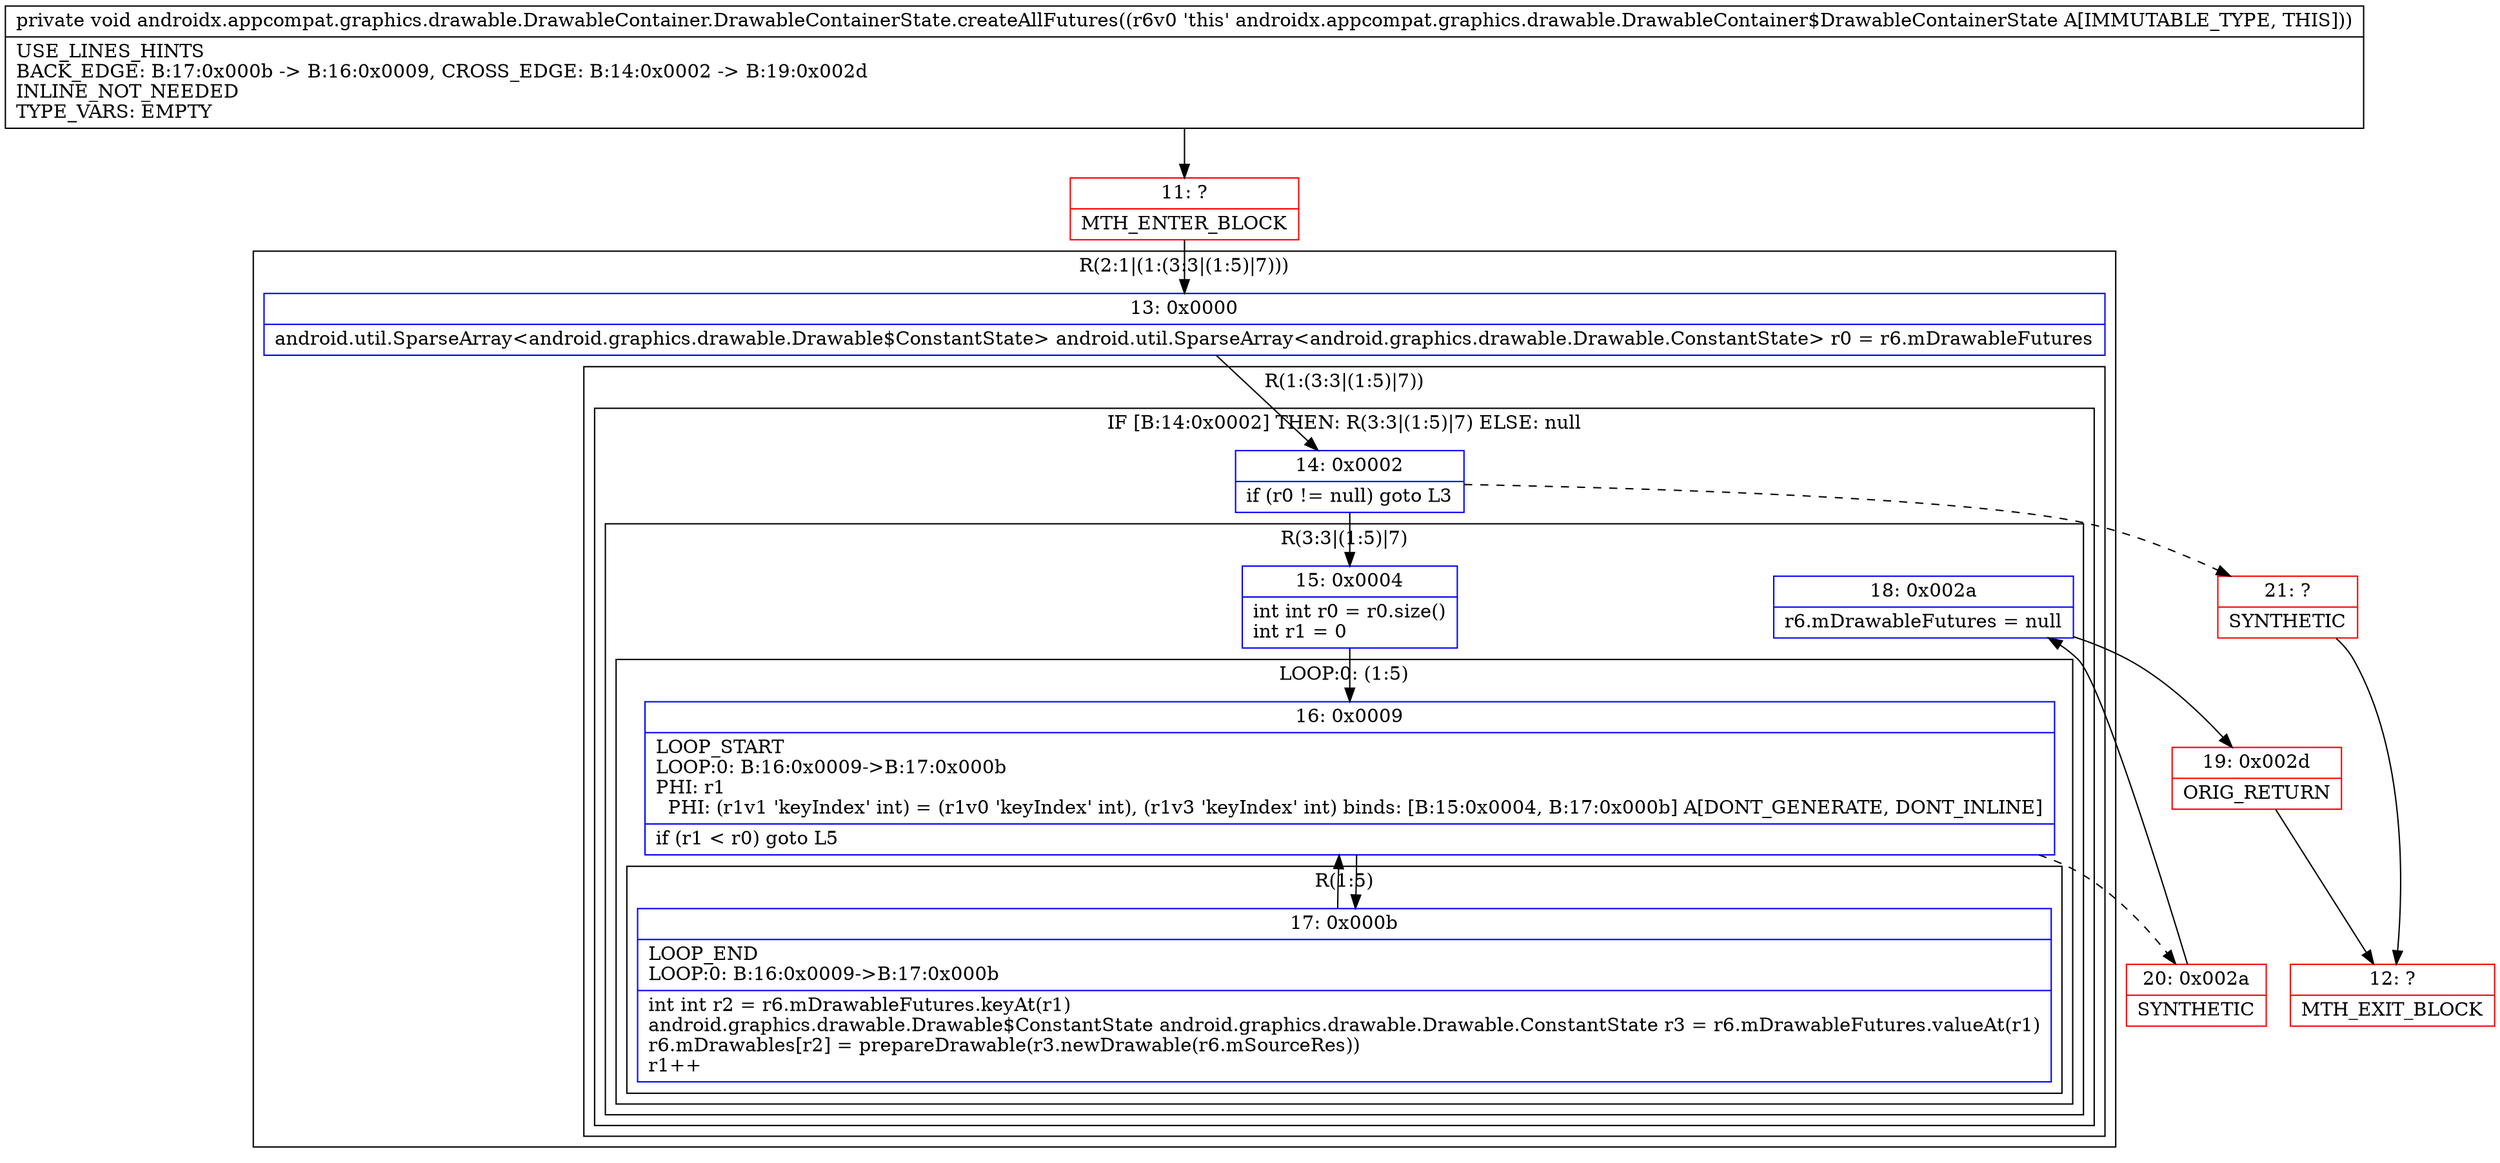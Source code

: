 digraph "CFG forandroidx.appcompat.graphics.drawable.DrawableContainer.DrawableContainerState.createAllFutures()V" {
subgraph cluster_Region_1526633970 {
label = "R(2:1|(1:(3:3|(1:5)|7)))";
node [shape=record,color=blue];
Node_13 [shape=record,label="{13\:\ 0x0000|android.util.SparseArray\<android.graphics.drawable.Drawable$ConstantState\> android.util.SparseArray\<android.graphics.drawable.Drawable.ConstantState\> r0 = r6.mDrawableFutures\l}"];
subgraph cluster_Region_74730335 {
label = "R(1:(3:3|(1:5)|7))";
node [shape=record,color=blue];
subgraph cluster_IfRegion_209238367 {
label = "IF [B:14:0x0002] THEN: R(3:3|(1:5)|7) ELSE: null";
node [shape=record,color=blue];
Node_14 [shape=record,label="{14\:\ 0x0002|if (r0 != null) goto L3\l}"];
subgraph cluster_Region_2131499810 {
label = "R(3:3|(1:5)|7)";
node [shape=record,color=blue];
Node_15 [shape=record,label="{15\:\ 0x0004|int int r0 = r0.size()\lint r1 = 0\l}"];
subgraph cluster_LoopRegion_1426708595 {
label = "LOOP:0: (1:5)";
node [shape=record,color=blue];
Node_16 [shape=record,label="{16\:\ 0x0009|LOOP_START\lLOOP:0: B:16:0x0009\-\>B:17:0x000b\lPHI: r1 \l  PHI: (r1v1 'keyIndex' int) = (r1v0 'keyIndex' int), (r1v3 'keyIndex' int) binds: [B:15:0x0004, B:17:0x000b] A[DONT_GENERATE, DONT_INLINE]\l|if (r1 \< r0) goto L5\l}"];
subgraph cluster_Region_2079753765 {
label = "R(1:5)";
node [shape=record,color=blue];
Node_17 [shape=record,label="{17\:\ 0x000b|LOOP_END\lLOOP:0: B:16:0x0009\-\>B:17:0x000b\l|int int r2 = r6.mDrawableFutures.keyAt(r1)\landroid.graphics.drawable.Drawable$ConstantState android.graphics.drawable.Drawable.ConstantState r3 = r6.mDrawableFutures.valueAt(r1)\lr6.mDrawables[r2] = prepareDrawable(r3.newDrawable(r6.mSourceRes))\lr1++\l}"];
}
}
Node_18 [shape=record,label="{18\:\ 0x002a|r6.mDrawableFutures = null\l}"];
}
}
}
}
Node_11 [shape=record,color=red,label="{11\:\ ?|MTH_ENTER_BLOCK\l}"];
Node_20 [shape=record,color=red,label="{20\:\ 0x002a|SYNTHETIC\l}"];
Node_19 [shape=record,color=red,label="{19\:\ 0x002d|ORIG_RETURN\l}"];
Node_12 [shape=record,color=red,label="{12\:\ ?|MTH_EXIT_BLOCK\l}"];
Node_21 [shape=record,color=red,label="{21\:\ ?|SYNTHETIC\l}"];
MethodNode[shape=record,label="{private void androidx.appcompat.graphics.drawable.DrawableContainer.DrawableContainerState.createAllFutures((r6v0 'this' androidx.appcompat.graphics.drawable.DrawableContainer$DrawableContainerState A[IMMUTABLE_TYPE, THIS]))  | USE_LINES_HINTS\lBACK_EDGE: B:17:0x000b \-\> B:16:0x0009, CROSS_EDGE: B:14:0x0002 \-\> B:19:0x002d\lINLINE_NOT_NEEDED\lTYPE_VARS: EMPTY\l}"];
MethodNode -> Node_11;Node_13 -> Node_14;
Node_14 -> Node_15;
Node_14 -> Node_21[style=dashed];
Node_15 -> Node_16;
Node_16 -> Node_17;
Node_16 -> Node_20[style=dashed];
Node_17 -> Node_16;
Node_18 -> Node_19;
Node_11 -> Node_13;
Node_20 -> Node_18;
Node_19 -> Node_12;
Node_21 -> Node_12;
}

